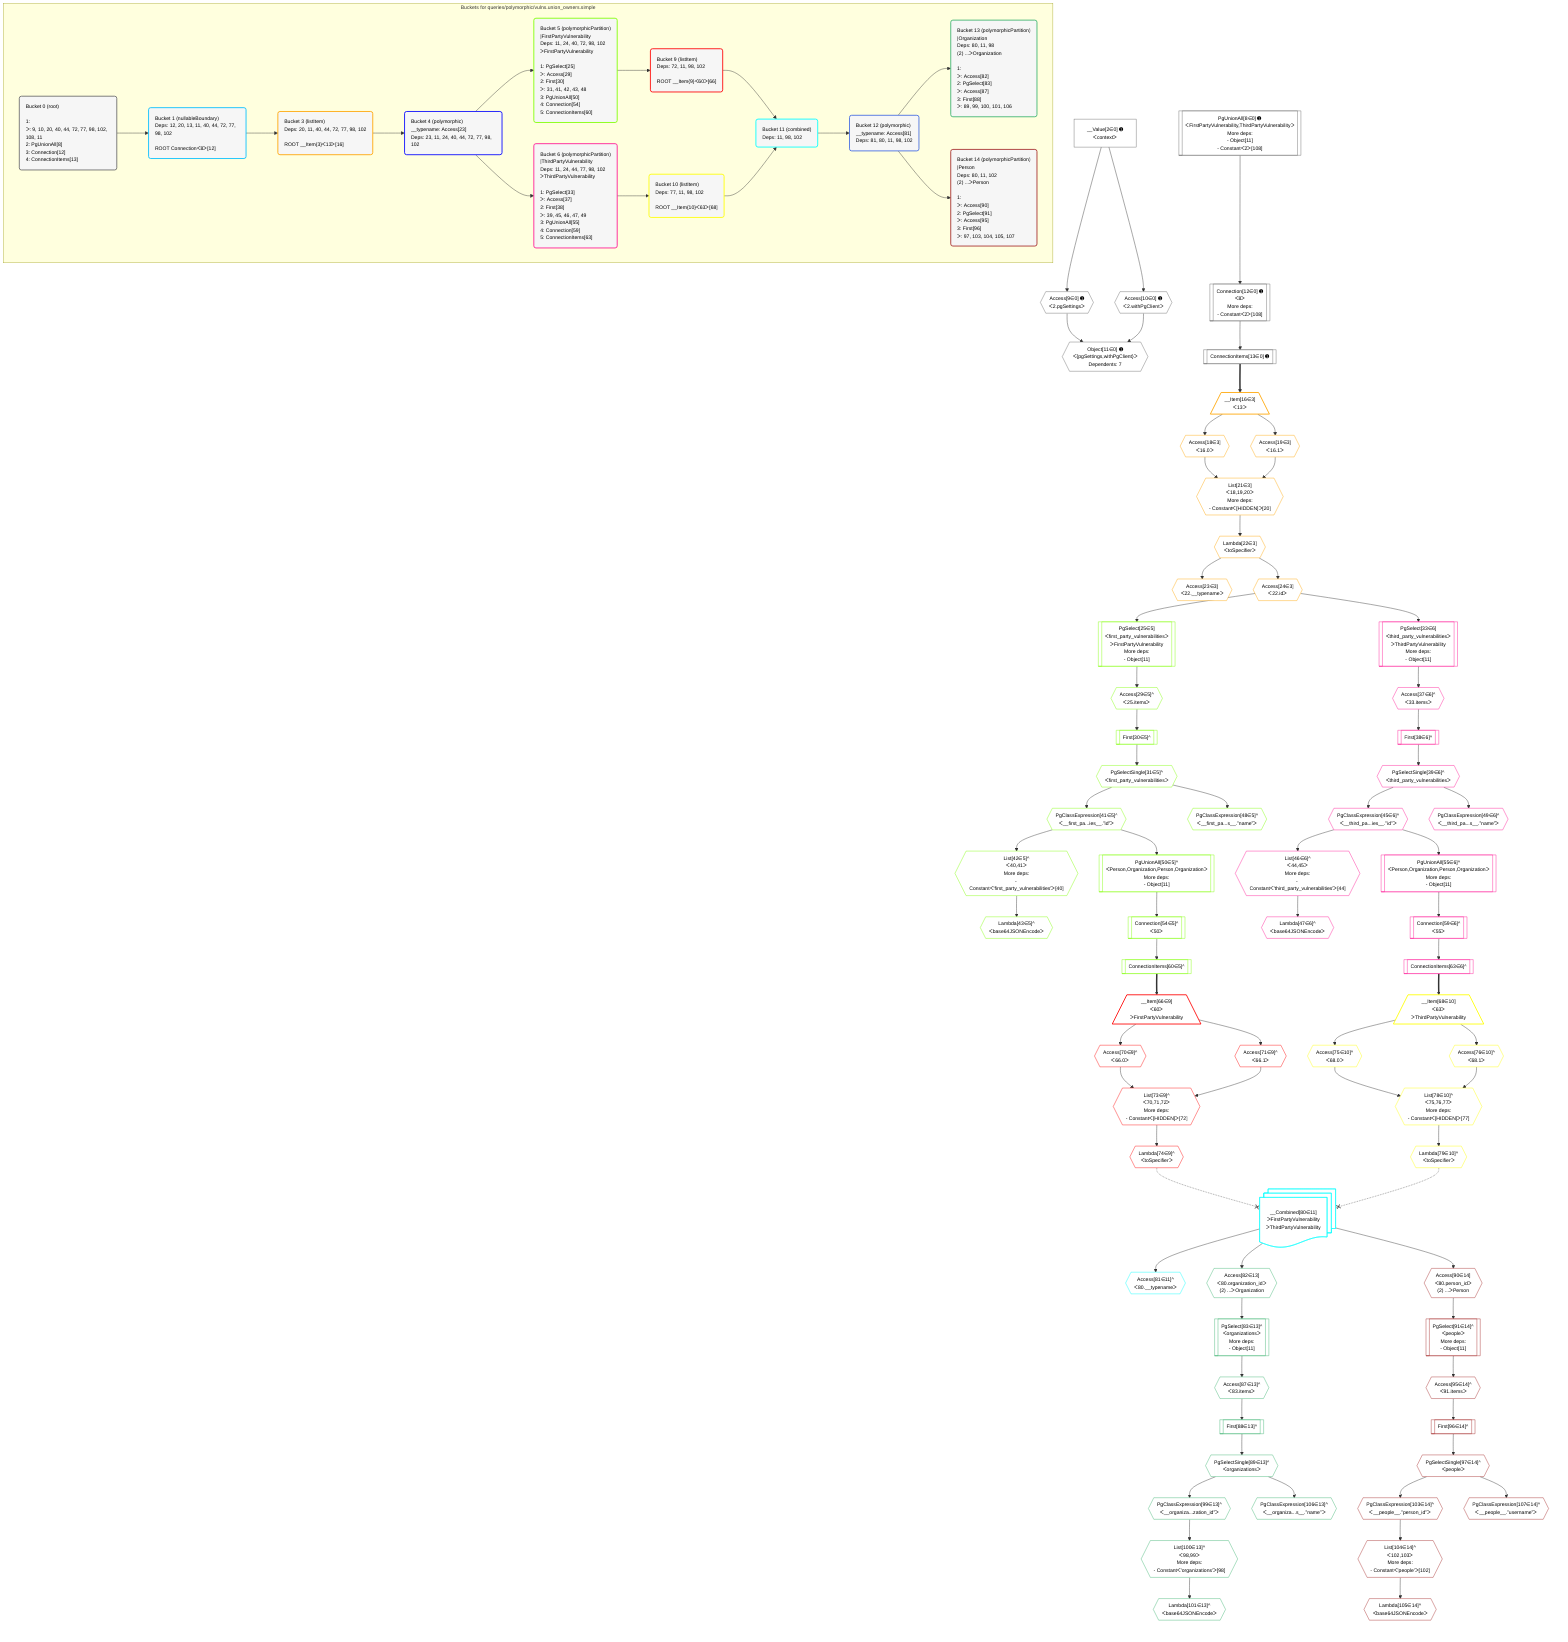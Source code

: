 %%{init: {'themeVariables': { 'fontSize': '12px'}}}%%
graph TD
    classDef path fill:#eee,stroke:#000,color:#000
    classDef plan fill:#fff,stroke-width:1px,color:#000
    classDef itemplan fill:#fff,stroke-width:2px,color:#000
    classDef unbatchedplan fill:#dff,stroke-width:1px,color:#000
    classDef sideeffectplan fill:#fcc,stroke-width:2px,color:#000
    classDef bucket fill:#f6f6f6,color:#000,stroke-width:2px,text-align:left

    subgraph "Buckets for queries/polymorphic/vulns.union_owners.simple"
    Bucket0("Bucket 0 (root)<br /><br />1: <br />ᐳ: 9, 10, 20, 40, 44, 72, 77, 98, 102, 108, 11<br />2: PgUnionAll[8]<br />3: Connection[12]<br />4: ConnectionItems[13]"):::bucket
    Bucket1("Bucket 1 (nullableBoundary)<br />Deps: 12, 20, 13, 11, 40, 44, 72, 77, 98, 102<br /><br />ROOT Connectionᐸ8ᐳ[12]"):::bucket
    Bucket3("Bucket 3 (listItem)<br />Deps: 20, 11, 40, 44, 72, 77, 98, 102<br /><br />ROOT __Item{3}ᐸ13ᐳ[16]"):::bucket
    Bucket4("Bucket 4 (polymorphic)<br />__typename: Access[23]<br />Deps: 23, 11, 24, 40, 44, 72, 77, 98, 102"):::bucket
    Bucket5("Bucket 5 (polymorphicPartition)<br />|FirstPartyVulnerability<br />Deps: 11, 24, 40, 72, 98, 102<br />ᐳFirstPartyVulnerability<br /><br />1: PgSelect[25]<br />ᐳ: Access[29]<br />2: First[30]<br />ᐳ: 31, 41, 42, 43, 48<br />3: PgUnionAll[50]<br />4: Connection[54]<br />5: ConnectionItems[60]"):::bucket
    Bucket6("Bucket 6 (polymorphicPartition)<br />|ThirdPartyVulnerability<br />Deps: 11, 24, 44, 77, 98, 102<br />ᐳThirdPartyVulnerability<br /><br />1: PgSelect[33]<br />ᐳ: Access[37]<br />2: First[38]<br />ᐳ: 39, 45, 46, 47, 49<br />3: PgUnionAll[55]<br />4: Connection[59]<br />5: ConnectionItems[63]"):::bucket
    Bucket9("Bucket 9 (listItem)<br />Deps: 72, 11, 98, 102<br /><br />ROOT __Item{9}ᐸ60ᐳ[66]"):::bucket
    Bucket10("Bucket 10 (listItem)<br />Deps: 77, 11, 98, 102<br /><br />ROOT __Item{10}ᐸ63ᐳ[68]"):::bucket
    Bucket11("Bucket 11 (combined)<br />Deps: 11, 98, 102"):::bucket
    Bucket12("Bucket 12 (polymorphic)<br />__typename: Access[81]<br />Deps: 81, 80, 11, 98, 102"):::bucket
    Bucket13("Bucket 13 (polymorphicPartition)<br />|Organization<br />Deps: 80, 11, 98<br />(2) ...ᐳOrganization<br /><br />1: <br />ᐳ: Access[82]<br />2: PgSelect[83]<br />ᐳ: Access[87]<br />3: First[88]<br />ᐳ: 89, 99, 100, 101, 106"):::bucket
    Bucket14("Bucket 14 (polymorphicPartition)<br />|Person<br />Deps: 80, 11, 102<br />(2) ...ᐳPerson<br /><br />1: <br />ᐳ: Access[90]<br />2: PgSelect[91]<br />ᐳ: Access[95]<br />3: First[96]<br />ᐳ: 97, 103, 104, 105, 107"):::bucket
    end
    Bucket0 --> Bucket1
    Bucket1 --> Bucket3
    Bucket3 --> Bucket4
    Bucket4 --> Bucket5 & Bucket6
    Bucket5 --> Bucket9
    Bucket6 --> Bucket10
    Bucket9 --> Bucket11
    Bucket10 --> Bucket11
    Bucket11 --> Bucket12
    Bucket12 --> Bucket13 & Bucket14

    %% plan dependencies
    PgUnionAll8[["PgUnionAll[8∈0] ➊<br />ᐸFirstPartyVulnerability,ThirdPartyVulnerabilityᐳ<br />More deps:<br />- Object[11]<br />- Constantᐸ2ᐳ[108]"]]:::plan
    Object11{{"Object[11∈0] ➊<br />ᐸ{pgSettings,withPgClient}ᐳ<br />Dependents: 7"}}:::plan
    Access9{{"Access[9∈0] ➊<br />ᐸ2.pgSettingsᐳ"}}:::plan
    Access10{{"Access[10∈0] ➊<br />ᐸ2.withPgClientᐳ"}}:::plan
    Access9 & Access10 --> Object11
    Connection12[["Connection[12∈0] ➊<br />ᐸ8ᐳ<br />More deps:<br />- Constantᐸ2ᐳ[108]"]]:::plan
    PgUnionAll8 --> Connection12
    __Value2["__Value[2∈0] ➊<br />ᐸcontextᐳ"]:::plan
    __Value2 --> Access9
    __Value2 --> Access10
    ConnectionItems13[["ConnectionItems[13∈0] ➊"]]:::plan
    Connection12 --> ConnectionItems13
    List21{{"List[21∈3]<br />ᐸ18,19,20ᐳ<br />More deps:<br />- Constantᐸ[HIDDEN]ᐳ[20]"}}:::plan
    Access18{{"Access[18∈3]<br />ᐸ16.0ᐳ"}}:::plan
    Access19{{"Access[19∈3]<br />ᐸ16.1ᐳ"}}:::plan
    Access18 & Access19 --> List21
    __Item16[/"__Item[16∈3]<br />ᐸ13ᐳ"\]:::itemplan
    ConnectionItems13 ==> __Item16
    __Item16 --> Access18
    __Item16 --> Access19
    Lambda22{{"Lambda[22∈3]<br />ᐸtoSpecifierᐳ"}}:::plan
    List21 --> Lambda22
    Access23{{"Access[23∈3]<br />ᐸ22.__typenameᐳ"}}:::plan
    Lambda22 --> Access23
    Access24{{"Access[24∈3]<br />ᐸ22.idᐳ"}}:::plan
    Lambda22 --> Access24
    PgSelect25[["PgSelect[25∈5]<br />ᐸfirst_party_vulnerabilitiesᐳ<br />ᐳFirstPartyVulnerability<br />More deps:<br />- Object[11]"]]:::plan
    Access24 --> PgSelect25
    List42{{"List[42∈5]^<br />ᐸ40,41ᐳ<br />More deps:<br />- Constantᐸ'first_party_vulnerabilities'ᐳ[40]"}}:::plan
    PgClassExpression41{{"PgClassExpression[41∈5]^<br />ᐸ__first_pa...ies__.”id”ᐳ"}}:::plan
    PgClassExpression41 --> List42
    PgUnionAll50[["PgUnionAll[50∈5]^<br />ᐸPerson,Organization,Person,Organizationᐳ<br />More deps:<br />- Object[11]"]]:::plan
    PgClassExpression41 --> PgUnionAll50
    Access29{{"Access[29∈5]^<br />ᐸ25.itemsᐳ"}}:::plan
    PgSelect25 --> Access29
    First30[["First[30∈5]^"]]:::plan
    Access29 --> First30
    PgSelectSingle31{{"PgSelectSingle[31∈5]^<br />ᐸfirst_party_vulnerabilitiesᐳ"}}:::plan
    First30 --> PgSelectSingle31
    PgSelectSingle31 --> PgClassExpression41
    Lambda43{{"Lambda[43∈5]^<br />ᐸbase64JSONEncodeᐳ"}}:::plan
    List42 --> Lambda43
    PgClassExpression48{{"PgClassExpression[48∈5]^<br />ᐸ__first_pa...s__.”name”ᐳ"}}:::plan
    PgSelectSingle31 --> PgClassExpression48
    Connection54[["Connection[54∈5]^<br />ᐸ50ᐳ"]]:::plan
    PgUnionAll50 --> Connection54
    ConnectionItems60[["ConnectionItems[60∈5]^"]]:::plan
    Connection54 --> ConnectionItems60
    PgSelect33[["PgSelect[33∈6]<br />ᐸthird_party_vulnerabilitiesᐳ<br />ᐳThirdPartyVulnerability<br />More deps:<br />- Object[11]"]]:::plan
    Access24 --> PgSelect33
    List46{{"List[46∈6]^<br />ᐸ44,45ᐳ<br />More deps:<br />- Constantᐸ'third_party_vulnerabilities'ᐳ[44]"}}:::plan
    PgClassExpression45{{"PgClassExpression[45∈6]^<br />ᐸ__third_pa...ies__.”id”ᐳ"}}:::plan
    PgClassExpression45 --> List46
    PgUnionAll55[["PgUnionAll[55∈6]^<br />ᐸPerson,Organization,Person,Organizationᐳ<br />More deps:<br />- Object[11]"]]:::plan
    PgClassExpression45 --> PgUnionAll55
    Access37{{"Access[37∈6]^<br />ᐸ33.itemsᐳ"}}:::plan
    PgSelect33 --> Access37
    First38[["First[38∈6]^"]]:::plan
    Access37 --> First38
    PgSelectSingle39{{"PgSelectSingle[39∈6]^<br />ᐸthird_party_vulnerabilitiesᐳ"}}:::plan
    First38 --> PgSelectSingle39
    PgSelectSingle39 --> PgClassExpression45
    Lambda47{{"Lambda[47∈6]^<br />ᐸbase64JSONEncodeᐳ"}}:::plan
    List46 --> Lambda47
    PgClassExpression49{{"PgClassExpression[49∈6]^<br />ᐸ__third_pa...s__.”name”ᐳ"}}:::plan
    PgSelectSingle39 --> PgClassExpression49
    Connection59[["Connection[59∈6]^<br />ᐸ55ᐳ"]]:::plan
    PgUnionAll55 --> Connection59
    ConnectionItems63[["ConnectionItems[63∈6]^"]]:::plan
    Connection59 --> ConnectionItems63
    List73{{"List[73∈9]^<br />ᐸ70,71,72ᐳ<br />More deps:<br />- Constantᐸ[HIDDEN]ᐳ[72]"}}:::plan
    Access70{{"Access[70∈9]^<br />ᐸ66.0ᐳ"}}:::plan
    Access71{{"Access[71∈9]^<br />ᐸ66.1ᐳ"}}:::plan
    Access70 & Access71 --> List73
    __Item66[/"__Item[66∈9]<br />ᐸ60ᐳ<br />ᐳFirstPartyVulnerability"\]:::itemplan
    ConnectionItems60 ==> __Item66
    __Item66 --> Access70
    __Item66 --> Access71
    Lambda74{{"Lambda[74∈9]^<br />ᐸtoSpecifierᐳ"}}:::plan
    List73 --> Lambda74
    List78{{"List[78∈10]^<br />ᐸ75,76,77ᐳ<br />More deps:<br />- Constantᐸ[HIDDEN]ᐳ[77]"}}:::plan
    Access75{{"Access[75∈10]^<br />ᐸ68.0ᐳ"}}:::plan
    Access76{{"Access[76∈10]^<br />ᐸ68.1ᐳ"}}:::plan
    Access75 & Access76 --> List78
    __Item68[/"__Item[68∈10]<br />ᐸ63ᐳ<br />ᐳThirdPartyVulnerability"\]:::itemplan
    ConnectionItems63 ==> __Item68
    __Item68 --> Access75
    __Item68 --> Access76
    Lambda79{{"Lambda[79∈10]^<br />ᐸtoSpecifierᐳ"}}:::plan
    List78 --> Lambda79
    Access81{{"Access[81∈11]^<br />ᐸ80.__typenameᐳ"}}:::plan
    __Value80:::plan@{shape: docs, label: "__Combined[80∈11]<br />ᐳFirstPartyVulnerability<br />ᐳThirdPartyVulnerability"}
    __Value80 --> Access81
    PgSelect83[["PgSelect[83∈13]^<br />ᐸorganizationsᐳ<br />More deps:<br />- Object[11]"]]:::plan
    Access82{{"Access[82∈13]<br />ᐸ80.organization_idᐳ<br />(2) ...ᐳOrganization"}}:::plan
    Access82 --> PgSelect83
    List100{{"List[100∈13]^<br />ᐸ98,99ᐳ<br />More deps:<br />- Constantᐸ'organizations'ᐳ[98]"}}:::plan
    PgClassExpression99{{"PgClassExpression[99∈13]^<br />ᐸ__organiza...zation_id”ᐳ"}}:::plan
    PgClassExpression99 --> List100
    __Value80 --> Access82
    Access87{{"Access[87∈13]^<br />ᐸ83.itemsᐳ"}}:::plan
    PgSelect83 --> Access87
    First88[["First[88∈13]^"]]:::plan
    Access87 --> First88
    PgSelectSingle89{{"PgSelectSingle[89∈13]^<br />ᐸorganizationsᐳ"}}:::plan
    First88 --> PgSelectSingle89
    PgSelectSingle89 --> PgClassExpression99
    Lambda101{{"Lambda[101∈13]^<br />ᐸbase64JSONEncodeᐳ"}}:::plan
    List100 --> Lambda101
    PgClassExpression106{{"PgClassExpression[106∈13]^<br />ᐸ__organiza...s__.”name”ᐳ"}}:::plan
    PgSelectSingle89 --> PgClassExpression106
    PgSelect91[["PgSelect[91∈14]^<br />ᐸpeopleᐳ<br />More deps:<br />- Object[11]"]]:::plan
    Access90{{"Access[90∈14]<br />ᐸ80.person_idᐳ<br />(2) ...ᐳPerson"}}:::plan
    Access90 --> PgSelect91
    List104{{"List[104∈14]^<br />ᐸ102,103ᐳ<br />More deps:<br />- Constantᐸ'people'ᐳ[102]"}}:::plan
    PgClassExpression103{{"PgClassExpression[103∈14]^<br />ᐸ__people__.”person_id”ᐳ"}}:::plan
    PgClassExpression103 --> List104
    __Value80 --> Access90
    Access95{{"Access[95∈14]^<br />ᐸ91.itemsᐳ"}}:::plan
    PgSelect91 --> Access95
    First96[["First[96∈14]^"]]:::plan
    Access95 --> First96
    PgSelectSingle97{{"PgSelectSingle[97∈14]^<br />ᐸpeopleᐳ"}}:::plan
    First96 --> PgSelectSingle97
    PgSelectSingle97 --> PgClassExpression103
    Lambda105{{"Lambda[105∈14]^<br />ᐸbase64JSONEncodeᐳ"}}:::plan
    List104 --> Lambda105
    PgClassExpression107{{"PgClassExpression[107∈14]^<br />ᐸ__people__.”username”ᐳ"}}:::plan
    PgSelectSingle97 --> PgClassExpression107

    %% define steps
    classDef bucket0 stroke:#696969
    class Bucket0,__Value2,PgUnionAll8,Access9,Access10,Object11,Connection12,ConnectionItems13 bucket0
    classDef bucket1 stroke:#00bfff
    class Bucket1 bucket1
    classDef bucket3 stroke:#ffa500
    class Bucket3,__Item16,Access18,Access19,List21,Lambda22,Access23,Access24 bucket3
    classDef bucket4 stroke:#0000ff
    class Bucket4 bucket4
    classDef bucket5 stroke:#7fff00
    class Bucket5,PgSelect25,Access29,First30,PgSelectSingle31,PgClassExpression41,List42,Lambda43,PgClassExpression48,PgUnionAll50,Connection54,ConnectionItems60 bucket5
    classDef bucket6 stroke:#ff1493
    class Bucket6,PgSelect33,Access37,First38,PgSelectSingle39,PgClassExpression45,List46,Lambda47,PgClassExpression49,PgUnionAll55,Connection59,ConnectionItems63 bucket6
    classDef bucket9 stroke:#ff0000
    class Bucket9,__Item66,Access70,Access71,List73,Lambda74 bucket9
    classDef bucket10 stroke:#ffff00
    class Bucket10,__Item68,Access75,Access76,List78,Lambda79 bucket10
    classDef bucket11 stroke:#00ffff
    class Bucket11,__Value80,Access81 bucket11
    classDef bucket12 stroke:#4169e1
    class Bucket12 bucket12
    classDef bucket13 stroke:#3cb371
    class Bucket13,Access82,PgSelect83,Access87,First88,PgSelectSingle89,PgClassExpression99,List100,Lambda101,PgClassExpression106 bucket13
    classDef bucket14 stroke:#a52a2a
    class Bucket14,Access90,PgSelect91,Access95,First96,PgSelectSingle97,PgClassExpression103,List104,Lambda105,PgClassExpression107 bucket14

    Lambda74 -.-x __Value80
    Lambda79 -.-x __Value80